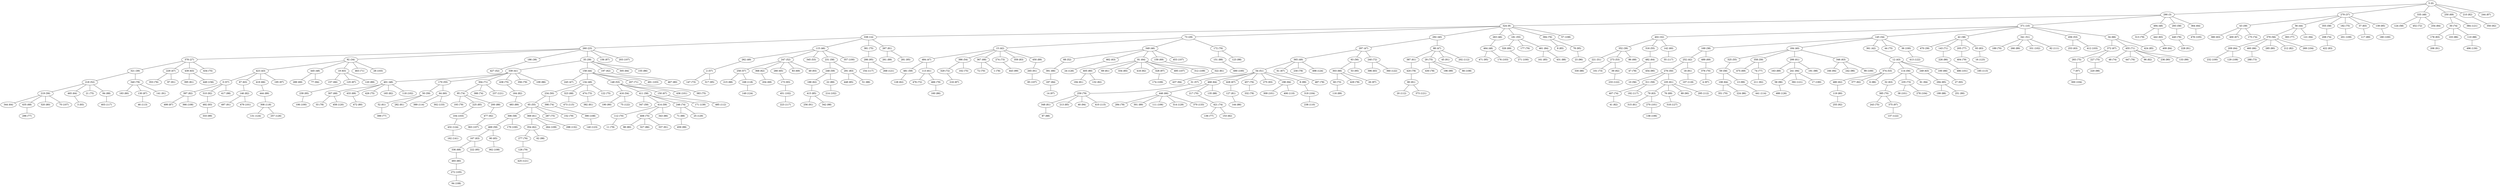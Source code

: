 graph grafoErdos_Renyi_500_2000_Dijkstra  {
"5 (0)";
"290 (3)";
"324 (9)";
"371 (10)";
"338 (14)";
"260 (23)";
"378 (27)";
"73 (29)";
"402 (32)";
"92 (34)";
"145 (34)";
"279 (37)";
"169 (38)";
"186 (38)";
"42 (38)";
"470 (39)";
"43 (39)";
"352 (39)";
"321 (39)";
"35 (39)";
"184 (40)";
"292 (40)";
"339 (41)";
"361 (42)";
"15 (42)";
"252 (42)";
"423 (43)";
"12 (43)";
"158 (44)";
"56 (44)";
"349 (46)";
"115 (46)";
"263 (46)";
"229 (47)";
"245 (47)";
"297 (47)";
"88 (47)";
"484 (47)";
"335 (48)";
"445 (48)";
"464 (48)";
"401 (48)";
"494 (48)";
"365 (49)";
"134 (49)";
"262 (49)";
"234 (50)";
"276 (50)";
"341 (51)";
"54 (51)";
"221 (51)";
"247 (52)";
"68 (52)";
"427 (52)";
"218 (52)";
"148 (53)";
"345 (53)";
"374 (53)";
"273 (53)";
"456 (53)";
"416 (54)";
"386 (54)";
"316 (55)";
"325 (55)";
"181 (55)";
"65 (55)";
"170 (55)";
"219 (56)";
"114 (56)";
"10 (56)";
"379 (56)";
"63 (56)";
"0 (57)";
"31 (57)";
"2 (57)";
"258 (57)";
"231 (58)";
"355 (58)";
"306 (58)";
"411 (58)";
"59 (58)";
"124 (58)";
"293 (58)";
"347 (59)";
"469 (59)";
"248 (59)";
"50 (59)";
"414 (59)";
"358 (59)";
"481 (59)";
"311 (59)";
"64 (60)";
"142 (60)";
"52 (61)";
"369 (61)";
"387 (61)";
"113 (61)";
"299 (61)";
"105 (61)";
"368 (62)";
"128 (62)";
"188 (62)";
"480 (62)";
"354 (62)";
"197 (62)";
"253 (63)";
"462 (63)";
"19 (63)";
"439 (63)";
"346 (63)";
"67 (63)";
"32 (63)";
"167 (63)";
"249 (63)";
"79 (63)";
"380 (63)";
"482 (64)";
"364 (64)";
"344 (64)";
"81 (64)";
"108 (64)";
"465 (64)";
"209 (64)";
"468 (64)";
"280 (65)";
"90 (65)";
"446 (66)";
"419 (66)";
"34 (66)";
"100 (66)";
"460 (66)";
"303 (66)";
"157 (66)";
"391 (66)";
"150 (67)";
"372 (67)";
"400 (67)";
"61 (67)";
"428 (67)";
"307 (68)";
"435 (68)";
"367 (68)";
"86 (68)";
"336 (68)";
"323 (68)";
"289 (69)";
"83 (69)";
"489 (69)";
"76 (69)";
"204 (69)";
"250 (69)";
"159 (69)";
"475 (69)";
"326 (69)";
"433 (69)";
"376 (70)";
"112 (70)";
"72 (70)";
"217 (70)";
"351 (70)";
"385 (70)";
"189 (70)";
"143 (71)";
"304 (71)";
"207 (71)";
"455 (71)";
"463 (71)";
"240 (72)";
"476 (72)";
"329 (72)";
"452 (72)";
"235 (73)";
"274 (73)";
"288 (73)";
"60 (73)";
"474 (73)";
"101 (73)";
"147 (73)";
"48 (74)";
"95 (74)";
"388 (74)";
"421 (74)";
"246 (74)";
"398 (74)";
"175 (74)";
"30 (74)";
"208 (74)";
"407 (74)";
"408 (75)";
"21 (75)";
"434 (75)";
"381 (75)";
"283 (75)";
"227 (75)";
"243 (75)";
"383 (75)";
"29 (75)";
"287 (75)";
"438 (75)";
"102 (75)";
"44 (75)";
"122 (75)";
"182 (75)";
"426 (75)";
"447 (76)";
"394 (76)";
"353 (76)";
"440 (76)";
"457 (76)";
"177 (76)";
"172 (76)";
"277 (76)";
"296 (77)";
"393 (77)";
"205 (77)";
"136 (77)";
"399 (77)";
"74 (77)";
"430 (78)";
"340 (78)";
"284 (78)";
"47 (78)";
"487 (78)";
"33 (78)";
"1 (78)";
"429 (78)";
"332 (78)";
"230 (78)";
"420 (78)";
"404 (79)";
"152 (79)";
"126 (79)";
"11 (79)";
"193 (79)";
"313 (79)";
"356 (79)";
"466 (79)";
"259 (79)";
"472 (80)";
"493 (80)";
"405 (80)";
"320 (80)";
"467 (80)";
"98 (80)";
"183 (80)";
"119 (80)";
"285 (80)";
"80 (81)";
"194 (81)";
"382 (81)";
"322 (81)";
"315 (81)";
"267 (81)";
"127 (81)";
"348 (81)";
"282 (81)";
"395 (81)";
"69 (81)";
"146 (82)";
"96 (82)";
"153 (82)";
"165 (82)";
"132 (82)";
"210 (82)";
"377 (82)";
"41 (82)";
"164 (82)";
"397 (82)";
"212 (82)";
"422 (83)";
"178 (83)";
"396 (83)";
"359 (83)";
"37 (83)";
"442 (83)";
"291 (83)";
"93 (83)";
"187 (84)";
"254 (84)";
"461 (84)";
"409 (84)";
"305 (84)";
"9 (85)";
"213 (85)";
"424 (85)";
"225 (85)";
"294 (85)";
"415 (85)";
"161 (85)";
"448 (85)";
"334 (85)";
"327 (86)";
"103 (86)";
"226 (86)";
"155 (86)";
"160 (86)";
"330 (86)";
"6 (86)";
"224 (86)";
"109 (86)";
"343 (86)";
"144 (86)";
"130 (87)";
"244 (87)";
"216 (87)";
"156 (87)";
"499 (87)";
"125 (87)";
"84 (88)";
"200 (88)";
"135 (88)";
"199 (88)";
"110 (88)";
"431 (88)";
"215 (88)";
"151 (88)";
"51 (88)";
"87 (88)";
"450 (89)";
"71 (89)";
"163 (89)";
"116 (89)";
"266 (89)";
"301 (89)";
"117 (89)";
"444 (89)";
"120 (89)";
"483 (89)";
"22 (89)";
"261 (89)";
"190 (90)";
"236 (90)";
"89 (90)";
"251 (90)";
"454 (90)";
"228 (91)";
"141 (91)";
"337 (91)";
"97 (91)";
"265 (91)";
"18 (91)";
"206 (91)";
"497 (91)";
"45 (91)";
"256 (91)";
"418 (92)";
"211 (92)";
"39 (92)";
"310 (92)";
"477 (92)";
"350 (92)";
"255 (92)";
"492 (93)";
"173 (93)";
"27 (93)";
"275 (93)";
"3 (93)";
"49 (93)";
"198 (94)";
"241 (94)";
"91 (94)";
"40 (94)";
"121 (94)";
"166 (94)";
"77 (94)";
"437 (94)";
"53 (95)";
"286 (95)";
"317 (95)";
"471 (95)";
"239 (95)";
"78 (95)";
"139 (95)";
"281 (95)";
"222 (95)";
"58 (96)";
"23 (96)";
"242 (96)";
"328 (97)";
"7 (97)";
"195 (97)";
"26 (97)";
"4 (97)";
"375 (97)";
"14 (97)";
"220 (98)";
"417 (98)";
"342 (98)";
"62 (98)";
"123 (98)";
"191 (98)";
"133 (99)";
"333 (99)";
"13 (99)";
"443 (99)";
"8 (99)";
"459 (99)";
"196 (99)";
"179 (100)";
"99 (100)";
"106 (100)";
"357 (100)";
"271 (100)";
"490 (100)";
"36 (100)";
"232 (100)";
"180 (100)";
"309 (101)";
"479 (101)";
"38 (101)";
"486 (101)";
"436 (101)";
"270 (101)";
"451 (102)";
"331 (102)";
"214 (102)";
"118 (102)";
"412 (103)";
"176 (103)";
"28 (103)";
"104 (103)";
"491 (103)";
"269 (104)";
"278 (104)";
"319 (104)";
"300 (104)";
"272 (105)";
"478 (105)";
"111 (106)";
"138 (106)";
"203 (107)";
"85 (107)";
"70 (107)";
"363 (107)";
"453 (107)";
"495 (107)";
"94 (108)";
"390 (108)";
"366 (108)";
"57 (108)";
"66 (108)";
"362 (108)";
"129 (108)";
"264 (109)";
"174 (109)";
"201 (109)";
"312 (109)";
"238 (110)";
"406 (110)";
"82 (111)";
"20 (112)";
"485 (112)";
"202 (112)";
"295 (112)";
"46 (113)";
"185 (113)";
"389 (114)";
"441 (114)";
"410 (115)";
"473 (115)";
"55 (117)";
"192 (117)";
"403 (117)";
"223 (117)";
"154 (117)";
"168 (118)";
"107 (118)";
"308 (118)";
"458 (120)";
"268 (121)";
"384 (121)";
"373 (121)";
"237 (121)";
"425 (121)";
"392 (121)";
"137 (122)";
"360 (122)";
"413 (122)";
"75 (122)";
"233 (122)";
"140 (123)";
"16 (123)";
"131 (124)";
"149 (124)";
"432 (124)";
"498 (124)";
"257 (126)";
"24 (126)";
"488 (126)";
"318 (127)";
"314 (129)";
"25 (129)";
"496 (130)";
"298 (132)";
"370 (133)";
"302 (133)";
"171 (139)";
"162 (141)";
"449 (156)";
"17 (190)";
"5 (0)" -- "290 (3)";
"290 (3)" -- "324 (9)";
"290 (3)" -- "371 (10)";
"324 (9)" -- "338 (14)";
"338 (14)" -- "260 (23)";
"260 (23)" -- "378 (27)";
"324 (9)" -- "73 (29)";
"371 (10)" -- "402 (32)";
"260 (23)" -- "92 (34)";
"371 (10)" -- "145 (34)";
"5 (0)" -- "279 (37)";
"145 (34)" -- "169 (38)";
"260 (23)" -- "186 (38)";
"371 (10)" -- "42 (38)";
"42 (38)" -- "470 (39)";
"279 (37)" -- "43 (39)";
"402 (32)" -- "352 (39)";
"378 (27)" -- "321 (39)";
"260 (23)" -- "35 (39)";
"145 (34)" -- "184 (40)";
"324 (9)" -- "292 (40)";
"35 (39)" -- "339 (41)";
"145 (34)" -- "361 (42)";
"73 (29)" -- "15 (42)";
"169 (38)" -- "252 (42)";
"92 (34)" -- "423 (43)";
"361 (42)" -- "12 (43)";
"35 (39)" -- "158 (44)";
"279 (37)" -- "56 (44)";
"73 (29)" -- "349 (46)";
"338 (14)" -- "115 (46)";
"324 (9)" -- "263 (46)";
"378 (27)" -- "229 (47)";
"158 (44)" -- "245 (47)";
"292 (40)" -- "297 (47)";
"292 (40)" -- "88 (47)";
"15 (42)" -- "484 (47)";
"5 (0)" -- "335 (48)";
"92 (34)" -- "445 (48)";
"263 (46)" -- "464 (48)";
"339 (41)" -- "401 (48)";
"290 (3)" -- "494 (48)";
"297 (47)" -- "365 (49)";
"158 (44)" -- "134 (49)";
"115 (46)" -- "262 (49)";
"134 (49)" -- "234 (50)";
"252 (42)" -- "276 (50)";
"371 (10)" -- "341 (51)";
"365 (49)" -- "54 (51)";
"352 (39)" -- "221 (51)";
"115 (46)" -- "247 (52)";
"349 (46)" -- "68 (52)";
"186 (38)" -- "427 (52)";
"321 (39)" -- "218 (52)";
"158 (44)" -- "148 (53)";
"115 (46)" -- "345 (53)";
"12 (43)" -- "374 (53)";
"352 (39)" -- "273 (53)";
"371 (10)" -- "456 (53)";
"148 (53)" -- "416 (54)";
"15 (42)" -- "386 (54)";
"402 (32)" -- "316 (55)";
"184 (40)" -- "325 (55)";
"324 (9)" -- "181 (55)";
"234 (50)" -- "65 (55)";
"339 (41)" -- "170 (55)";
"218 (52)" -- "219 (56)";
"12 (43)" -- "114 (56)";
"276 (50)" -- "10 (56)";
"56 (44)" -- "379 (56)";
"297 (47)" -- "63 (56)";
"423 (43)" -- "0 (57)";
"54 (51)" -- "31 (57)";
"262 (49)" -- "2 (57)";
"247 (52)" -- "258 (57)";
"115 (46)" -- "231 (58)";
"279 (37)" -- "355 (58)";
"65 (55)" -- "306 (58)";
"148 (53)" -- "411 (58)";
"325 (55)" -- "59 (58)";
"335 (48)" -- "124 (58)";
"290 (3)" -- "293 (58)";
"411 (58)" -- "347 (59)";
"306 (58)" -- "469 (59)";
"231 (58)" -- "248 (59)";
"170 (55)" -- "50 (59)";
"411 (58)" -- "414 (59)";
"184 (40)" -- "358 (59)";
"484 (47)" -- "481 (59)";
"276 (50)" -- "311 (59)";
"170 (55)" -- "64 (60)";
"402 (32)" -- "142 (60)";
"50 (59)" -- "52 (61)";
"65 (55)" -- "369 (61)";
"88 (47)" -- "387 (61)";
"484 (47)" -- "113 (61)";
"184 (40)" -- "299 (61)";
"276 (50)" -- "105 (61)";
"247 (52)" -- "368 (62)";
"481 (59)" -- "128 (62)";
"248 (59)" -- "188 (62)";
"374 (53)" -- "480 (62)";
"369 (61)" -- "354 (62)";
"35 (39)" -- "197 (62)";
"456 (53)" -- "253 (63)";
"349 (46)" -- "462 (63)";
"92 (34)" -- "19 (63)";
"378 (27)" -- "439 (63)";
"184 (40)" -- "346 (63)";
"423 (43)" -- "67 (63)";
"114 (56)" -- "32 (63)";
"469 (59)" -- "167 (63)";
"12 (43)" -- "249 (63)";
"105 (61)" -- "79 (63)";
"43 (39)" -- "380 (63)";
"316 (55)" -- "482 (64)";
"290 (3)" -- "364 (64)";
"219 (56)" -- "344 (64)";
"349 (46)" -- "81 (64)";
"59 (58)" -- "108 (64)";
"218 (52)" -- "465 (64)";
"379 (56)" -- "209 (64)";
"54 (51)" -- "468 (64)";
"247 (52)" -- "280 (65)";
"469 (59)" -- "90 (65)";
"468 (64)" -- "446 (66)";
"423 (43)" -- "419 (66)";
"371 (10)" -- "34 (66)";
"12 (43)" -- "100 (66)";
"379 (56)" -- "460 (66)";
"63 (56)" -- "303 (66)";
"19 (63)" -- "157 (66)";
"68 (52)" -- "391 (66)";
"148 (53)" -- "150 (67)";
"34 (66)" -- "372 (67)";
"43 (39)" -- "400 (67)";
"365 (49)" -- "61 (67)";
"54 (51)" -- "428 (67)";
"401 (48)" -- "307 (68)";
"219 (56)" -- "435 (68)";
"15 (42)" -- "367 (68)";
"352 (39)" -- "86 (68)";
"167 (63)" -- "336 (68)";
"134 (49)" -- "323 (68)";
"445 (48)" -- "289 (69)";
"247 (52)" -- "83 (69)";
"169 (38)" -- "489 (69)";
"105 (61)" -- "76 (69)";
"368 (62)" -- "204 (69)";
"5 (0)" -- "250 (69)";
"349 (46)" -- "159 (69)";
"358 (59)" -- "475 (69)";
"181 (55)" -- "326 (69)";
"401 (48)" -- "433 (69)";
"489 (69)" -- "376 (70)";
"414 (59)" -- "112 (70)";
"367 (68)" -- "72 (70)";
"468 (64)" -- "217 (70)";
"108 (64)" -- "351 (70)";
"32 (63)" -- "385 (70)";
"341 (51)" -- "189 (70)";
"42 (38)" -- "143 (71)";
"339 (41)" -- "304 (71)";
"158 (44)" -- "207 (71)";
"34 (66)" -- "455 (71)";
"92 (34)" -- "463 (71)";
"297 (47)" -- "240 (72)";
"113 (61)" -- "476 (72)";
"386 (54)" -- "329 (72)";
"335 (48)" -- "452 (72)";
"114 (56)" -- "235 (73)";
"15 (42)" -- "274 (73)";
"460 (66)" -- "288 (73)";
"303 (66)" -- "60 (73)";
"134 (49)" -- "474 (73)";
"273 (53)" -- "101 (73)";
"2 (57)" -- "147 (73)";
"455 (71)" -- "48 (74)";
"304 (71)" -- "95 (74)";
"304 (71)" -- "388 (74)";
"217 (70)" -- "421 (74)";
"411 (58)" -- "246 (74)";
"234 (50)" -- "398 (74)";
"43 (39)" -- "175 (74)";
"250 (69)" -- "30 (74)";
"355 (58)" -- "208 (74)";
"311 (59)" -- "407 (74)";
"414 (59)" -- "408 (75)";
"218 (52)" -- "21 (75)";
"378 (27)" -- "434 (75)";
"338 (14)" -- "381 (75)";
"372 (67)" -- "283 (75)";
"372 (67)" -- "227 (75)";
"385 (70)" -- "243 (75)";
"207 (71)" -- "383 (75)";
"88 (47)" -- "29 (75)";
"65 (55)" -- "287 (75)";
"339 (41)" -- "438 (75)";
"386 (54)" -- "102 (75)";
"145 (34)" -- "44 (75)";
"134 (49)" -- "122 (75)";
"279 (37)" -- "182 (75)";
"401 (48)" -- "426 (75)";
"455 (71)" -- "447 (76)";
"324 (9)" -- "394 (76)";
"229 (47)" -- "353 (76)";
"293 (58)" -- "440 (76)";
"54 (51)" -- "457 (76)";
"181 (55)" -- "177 (76)";
"73 (29)" -- "172 (76)";
"354 (62)" -- "277 (76)";
"435 (68)" -- "296 (77)";
"56 (44)" -- "393 (77)";
"42 (38)" -- "205 (77)";
"421 (74)" -- "136 (77)";
"52 (61)" -- "399 (77)";
"358 (59)" -- "74 (77)";
"29 (75)" -- "430 (78)";
"321 (39)" -- "340 (78)";
"446 (66)" -- "284 (78)";
"482 (64)" -- "47 (78)";
"61 (67)" -- "487 (78)";
"307 (68)" -- "33 (78)";
"367 (68)" -- "1 (78)";
"303 (66)" -- "429 (78)";
"457 (76)" -- "332 (78)";
"365 (49)" -- "230 (78)";
"387 (61)" -- "420 (78)";
"205 (77)" -- "404 (79)";
"65 (55)" -- "152 (79)";
"277 (76)" -- "126 (79)";
"112 (70)" -- "11 (79)";
"95 (74)" -- "193 (79)";
"494 (48)" -- "313 (79)";
"339 (41)" -- "356 (79)";
"113 (61)" -- "466 (79)";
"31 (57)" -- "259 (79)";
"433 (69)" -- "472 (80)";
"336 (68)" -- "493 (80)";
"81 (64)" -- "405 (80)";
"219 (56)" -- "320 (80)";
"197 (62)" -- "467 (80)";
"408 (75)" -- "98 (80)";
"340 (78)" -- "183 (80)";
"480 (62)" -- "119 (80)";
"379 (56)" -- "285 (80)";
"420 (78)" -- "80 (81)";
"405 (80)" -- "194 (81)";
"474 (73)" -- "382 (81)";
"159 (69)" -- "322 (81)";
"79 (63)" -- "315 (81)";
"338 (14)" -- "267 (81)";
"428 (67)" -- "127 (81)";
"259 (79)" -- "348 (81)";
"50 (59)" -- "282 (81)";
"439 (63)" -- "395 (81)";
"81 (64)" -- "69 (81)";
"67 (63)" -- "146 (82)";
"455 (71)" -- "96 (82)";
"421 (74)" -- "153 (82)";
"401 (48)" -- "165 (82)";
"405 (80)" -- "132 (82)";
"5 (0)" -- "210 (82)";
"374 (53)" -- "377 (82)";
"407 (74)" -- "41 (82)";
"438 (75)" -- "164 (82)";
"0 (57)" -- "397 (82)";
"379 (56)" -- "212 (82)";
"208 (74)" -- "422 (83)";
"30 (74)" -- "178 (83)";
"240 (72)" -- "396 (83)";
"15 (42)" -- "359 (83)";
"279 (37)" -- "37 (83)";
"494 (48)" -- "442 (83)";
"231 (58)" -- "291 (83)";
"42 (38)" -- "93 (83)";
"391 (66)" -- "187 (84)";
"335 (48)" -- "254 (84)";
"181 (55)" -- "461 (84)";
"442 (83)" -- "409 (84)";
"35 (39)" -- "305 (84)";
"394 (76)" -- "9 (85)";
"259 (79)" -- "213 (85)";
"34 (66)" -- "424 (85)";
"95 (74)" -- "225 (85)";
"249 (63)" -- "294 (85)";
"188 (62)" -- "415 (85)";
"461 (84)" -- "161 (85)";
"291 (83)" -- "448 (85)";
"81 (64)" -- "334 (85)";
"408 (75)" -- "327 (86)";
"30 (74)" -- "103 (86)";
"143 (71)" -- "226 (86)";
"35 (39)" -- "155 (86)";
"466 (79)" -- "160 (86)";
"221 (51)" -- "330 (86)";
"374 (53)" -- "6 (86)";
"108 (64)" -- "224 (86)";
"339 (41)" -- "109 (86)";
"414 (59)" -- "343 (86)";
"127 (81)" -- "144 (86)";
"340 (78)" -- "130 (87)";
"5 (0)" -- "244 (87)";
"329 (72)" -- "216 (87)";
"260 (23)" -- "156 (87)";
"397 (82)" -- "499 (87)";
"19 (63)" -- "125 (87)";
"218 (52)" -- "84 (88)";
"95 (74)" -- "200 (88)";
"468 (64)" -- "135 (88)";
"294 (85)" -- "199 (88)";
"30 (74)" -- "110 (88)";
"461 (84)" -- "431 (88)";
"258 (57)" -- "215 (88)";
"172 (76)" -- "151 (88)";
"291 (83)" -- "51 (88)";
"348 (81)" -- "87 (88)";
"15 (42)" -- "450 (89)";
"246 (74)" -- "71 (89)";
"299 (61)" -- "163 (89)";
"60 (73)" -- "116 (89)";
"341 (51)" -- "266 (89)";
"446 (66)" -- "301 (89)";
"37 (83)" -- "117 (89)";
"419 (66)" -- "444 (89)";
"19 (63)" -- "120 (89)";
"164 (82)" -- "483 (89)";
"248 (59)" -- "22 (89)";
"267 (81)" -- "261 (89)";
"416 (54)" -- "190 (90)";
"455 (71)" -- "236 (90)";
"105 (61)" -- "89 (90)";
"294 (85)" -- "251 (90)";
"482 (64)" -- "454 (90)";
"440 (76)" -- "228 (91)";
"340 (78)" -- "141 (91)";
"408 (75)" -- "337 (91)";
"229 (47)" -- "97 (91)";
"450 (89)" -- "265 (91)";
"252 (42)" -- "18 (91)";
"178 (83)" -- "206 (91)";
"146 (82)" -- "497 (91)";
"88 (47)" -- "45 (91)";
"415 (85)" -- "256 (91)";
"81 (64)" -- "418 (92)";
"74 (77)" -- "211 (92)";
"273 (53)" -- "39 (92)";
"0 (57)" -- "310 (92)";
"200 (88)" -- "477 (92)";
"210 (82)" -- "350 (92)";
"119 (80)" -- "255 (92)";
"310 (92)" -- "492 (93)";
"280 (65)" -- "173 (93)";
"100 (66)" -- "27 (93)";
"54 (51)" -- "275 (93)";
"465 (64)" -- "3 (93)";
"247 (52)" -- "49 (93)";
"54 (51)" -- "198 (94)";
"299 (61)" -- "241 (94)";
"114 (56)" -- "91 (94)";
"259 (79)" -- "40 (94)";
"56 (44)" -- "121 (94)";
"346 (63)" -- "166 (94)";
"445 (48)" -- "77 (94)";
"322 (81)" -- "437 (94)";
"63 (56)" -- "53 (95)";
"381 (75)" -- "286 (95)";
"2 (57)" -- "317 (95)";
"464 (48)" -- "471 (95)";
"125 (87)" -- "239 (95)";
"394 (76)" -- "78 (95)";
"279 (37)" -- "139 (95)";
"267 (81)" -- "281 (95)";
"167 (63)" -- "222 (95)";
"241 (94)" -- "58 (96)";
"78 (95)" -- "23 (96)";
"346 (63)" -- "242 (96)";
"81 (64)" -- "328 (97)";
"283 (75)" -- "7 (97)";
"423 (43)" -- "195 (97)";
"303 (66)" -- "26 (97)";
"376 (70)" -- "4 (97)";
"385 (70)" -- "375 (97)";
"187 (84)" -- "14 (97)";
"227 (75)" -- "220 (98)";
"0 (57)" -- "417 (98)";
"415 (85)" -- "342 (98)";
"354 (62)" -- "62 (98)";
"172 (76)" -- "123 (98)";
"299 (61)" -- "191 (98)";
"455 (71)" -- "133 (99)";
"492 (93)" -- "333 (99)";
"59 (58)" -- "13 (99)";
"274 (73)" -- "443 (99)";
"54 (51)" -- "8 (99)";
"71 (89)" -- "459 (99)";
"29 (75)" -- "196 (99)";
"306 (58)" -- "179 (100)";
"346 (63)" -- "99 (100)";
"239 (95)" -- "106 (100)";
"115 (46)" -- "357 (100)";
"326 (69)" -- "271 (100)";
"151 (88)" -- "490 (100)";
"145 (34)" -- "36 (100)";
"209 (64)" -- "232 (100)";
"139 (95)" -- "180 (100)";
"198 (94)" -- "309 (101)";
"146 (82)" -- "479 (101)";
"235 (73)" -- "38 (101)";
"226 (86)" -- "486 (101)";
"148 (53)" -- "436 (101)";
"79 (63)" -- "270 (101)";
"173 (93)" -- "451 (102)";
"341 (51)" -- "331 (102)";
"22 (89)" -- "214 (102)";
"401 (48)" -- "118 (102)";
"456 (53)" -- "412 (103)";
"464 (48)" -- "176 (103)";
"92 (34)" -- "28 (103)";
"225 (85)" -- "104 (103)";
"158 (44)" -- "491 (103)";
"379 (56)" -- "269 (104)";
"235 (73)" -- "278 (104)";
"8 (99)" -- "319 (104)";
"7 (97)" -- "300 (104)";
"493 (80)" -- "272 (105)";
"364 (64)" -- "478 (105)";
"446 (66)" -- "111 (106)";
"270 (101)" -- "138 (106)";
"260 (23)" -- "203 (107)";
"265 (91)" -- "85 (107)";
"219 (56)" -- "70 (107)";
"477 (92)" -- "363 (107)";
"349 (46)" -- "453 (107)";
"81 (64)" -- "495 (107)";
"272 (105)" -- "94 (108)";
"398 (74)" -- "390 (108)";
"397 (82)" -- "366 (108)";
"324 (9)" -- "57 (108)";
"29 (75)" -- "66 (108)";
"90 (65)" -- "362 (108)";
"209 (64)" -- "129 (108)";
"369 (61)" -- "264 (109)";
"328 (97)" -- "174 (109)";
"182 (75)" -- "201 (109)";
"81 (64)" -- "312 (109)";
"319 (104)" -- "238 (110)";
"198 (94)" -- "406 (110)";
"341 (51)" -- "82 (111)";
"80 (81)" -- "20 (112)";
"150 (67)" -- "485 (112)";
"88 (47)" -- "202 (112)";
"105 (61)" -- "295 (112)";
"130 (87)" -- "46 (113)";
"404 (79)" -- "185 (113)";
"64 (60)" -- "389 (114)";
"13 (99)" -- "441 (114)";
"259 (79)" -- "410 (115)";
"323 (68)" -- "473 (115)";
"142 (60)" -- "55 (117)";
"311 (59)" -- "192 (117)";
"84 (88)" -- "403 (117)";
"451 (102)" -- "223 (117)";
"286 (95)" -- "154 (117)";
"258 (57)" -- "168 (118)";
"18 (91)" -- "107 (118)";
"444 (89)" -- "308 (118)";
"307 (68)" -- "458 (120)";
"286 (95)" -- "268 (121)";
"250 (69)" -- "384 (121)";
"80 (81)" -- "373 (121)";
"304 (71)" -- "237 (121)";
"126 (79)" -- "425 (121)";
"241 (94)" -- "392 (121)";
"375 (97)" -- "137 (122)";
"240 (72)" -- "360 (122)";
"36 (100)" -- "413 (122)";
"416 (54)" -- "75 (122)";
"39 (92)" -- "233 (122)";
"390 (108)" -- "140 (123)";
"93 (83)" -- "16 (123)";
"308 (118)" -- "131 (124)";
"168 (118)" -- "149 (124)";
"104 (103)" -- "432 (124)";
"365 (49)" -- "498 (124)";
"308 (118)" -- "257 (126)";
"462 (63)" -- "24 (126)";
"58 (96)" -- "488 (126)";
"76 (69)" -- "318 (127)";
"446 (66)" -- "314 (129)";
"246 (74)" -- "25 (129)";
"110 (88)" -- "496 (130)";
"369 (61)" -- "298 (132)";
"446 (66)" -- "370 (133)";
"64 (60)" -- "302 (133)";
"411 (58)" -- "171 (139)";
"432 (124)" -- "162 (141)";
"439 (63)" -- "449 (156)";
"241 (94)" -- "17 (190)";
}